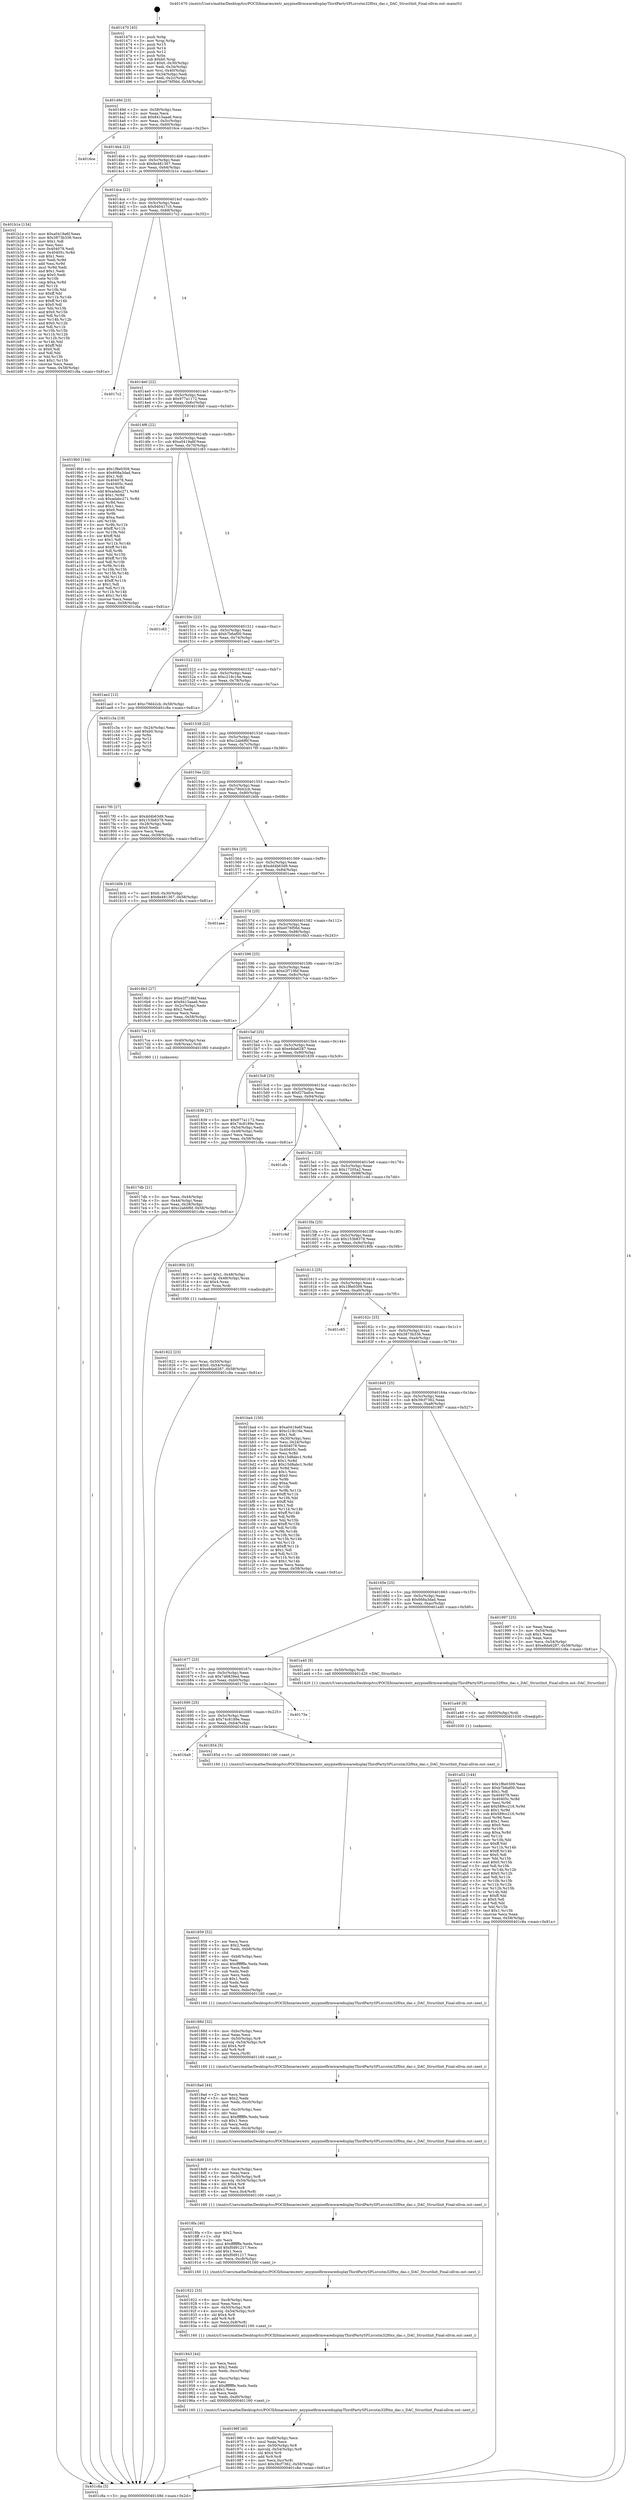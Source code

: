 digraph "0x401470" {
  label = "0x401470 (/mnt/c/Users/mathe/Desktop/tcc/POCII/binaries/extr_anypixelfirmwaredisplayThirdPartySPLsrcstm32f0xx_dac.c_DAC_StructInit_Final-ollvm.out::main(0))"
  labelloc = "t"
  node[shape=record]

  Entry [label="",width=0.3,height=0.3,shape=circle,fillcolor=black,style=filled]
  "0x40149d" [label="{
     0x40149d [23]\l
     | [instrs]\l
     &nbsp;&nbsp;0x40149d \<+3\>: mov -0x58(%rbp),%eax\l
     &nbsp;&nbsp;0x4014a0 \<+2\>: mov %eax,%ecx\l
     &nbsp;&nbsp;0x4014a2 \<+6\>: sub $0x8415aaa6,%ecx\l
     &nbsp;&nbsp;0x4014a8 \<+3\>: mov %eax,-0x5c(%rbp)\l
     &nbsp;&nbsp;0x4014ab \<+3\>: mov %ecx,-0x60(%rbp)\l
     &nbsp;&nbsp;0x4014ae \<+6\>: je 00000000004016ce \<main+0x25e\>\l
  }"]
  "0x4016ce" [label="{
     0x4016ce\l
  }", style=dashed]
  "0x4014b4" [label="{
     0x4014b4 [22]\l
     | [instrs]\l
     &nbsp;&nbsp;0x4014b4 \<+5\>: jmp 00000000004014b9 \<main+0x49\>\l
     &nbsp;&nbsp;0x4014b9 \<+3\>: mov -0x5c(%rbp),%eax\l
     &nbsp;&nbsp;0x4014bc \<+5\>: sub $0x8e481367,%eax\l
     &nbsp;&nbsp;0x4014c1 \<+3\>: mov %eax,-0x64(%rbp)\l
     &nbsp;&nbsp;0x4014c4 \<+6\>: je 0000000000401b1e \<main+0x6ae\>\l
  }"]
  Exit [label="",width=0.3,height=0.3,shape=circle,fillcolor=black,style=filled,peripheries=2]
  "0x401b1e" [label="{
     0x401b1e [134]\l
     | [instrs]\l
     &nbsp;&nbsp;0x401b1e \<+5\>: mov $0xa0419a6f,%eax\l
     &nbsp;&nbsp;0x401b23 \<+5\>: mov $0x3873b336,%ecx\l
     &nbsp;&nbsp;0x401b28 \<+2\>: mov $0x1,%dl\l
     &nbsp;&nbsp;0x401b2a \<+2\>: xor %esi,%esi\l
     &nbsp;&nbsp;0x401b2c \<+7\>: mov 0x404078,%edi\l
     &nbsp;&nbsp;0x401b33 \<+8\>: mov 0x40405c,%r8d\l
     &nbsp;&nbsp;0x401b3b \<+3\>: sub $0x1,%esi\l
     &nbsp;&nbsp;0x401b3e \<+3\>: mov %edi,%r9d\l
     &nbsp;&nbsp;0x401b41 \<+3\>: add %esi,%r9d\l
     &nbsp;&nbsp;0x401b44 \<+4\>: imul %r9d,%edi\l
     &nbsp;&nbsp;0x401b48 \<+3\>: and $0x1,%edi\l
     &nbsp;&nbsp;0x401b4b \<+3\>: cmp $0x0,%edi\l
     &nbsp;&nbsp;0x401b4e \<+4\>: sete %r10b\l
     &nbsp;&nbsp;0x401b52 \<+4\>: cmp $0xa,%r8d\l
     &nbsp;&nbsp;0x401b56 \<+4\>: setl %r11b\l
     &nbsp;&nbsp;0x401b5a \<+3\>: mov %r10b,%bl\l
     &nbsp;&nbsp;0x401b5d \<+3\>: xor $0xff,%bl\l
     &nbsp;&nbsp;0x401b60 \<+3\>: mov %r11b,%r14b\l
     &nbsp;&nbsp;0x401b63 \<+4\>: xor $0xff,%r14b\l
     &nbsp;&nbsp;0x401b67 \<+3\>: xor $0x0,%dl\l
     &nbsp;&nbsp;0x401b6a \<+3\>: mov %bl,%r15b\l
     &nbsp;&nbsp;0x401b6d \<+4\>: and $0x0,%r15b\l
     &nbsp;&nbsp;0x401b71 \<+3\>: and %dl,%r10b\l
     &nbsp;&nbsp;0x401b74 \<+3\>: mov %r14b,%r12b\l
     &nbsp;&nbsp;0x401b77 \<+4\>: and $0x0,%r12b\l
     &nbsp;&nbsp;0x401b7b \<+3\>: and %dl,%r11b\l
     &nbsp;&nbsp;0x401b7e \<+3\>: or %r10b,%r15b\l
     &nbsp;&nbsp;0x401b81 \<+3\>: or %r11b,%r12b\l
     &nbsp;&nbsp;0x401b84 \<+3\>: xor %r12b,%r15b\l
     &nbsp;&nbsp;0x401b87 \<+3\>: or %r14b,%bl\l
     &nbsp;&nbsp;0x401b8a \<+3\>: xor $0xff,%bl\l
     &nbsp;&nbsp;0x401b8d \<+3\>: or $0x0,%dl\l
     &nbsp;&nbsp;0x401b90 \<+2\>: and %dl,%bl\l
     &nbsp;&nbsp;0x401b92 \<+3\>: or %bl,%r15b\l
     &nbsp;&nbsp;0x401b95 \<+4\>: test $0x1,%r15b\l
     &nbsp;&nbsp;0x401b99 \<+3\>: cmovne %ecx,%eax\l
     &nbsp;&nbsp;0x401b9c \<+3\>: mov %eax,-0x58(%rbp)\l
     &nbsp;&nbsp;0x401b9f \<+5\>: jmp 0000000000401c8a \<main+0x81a\>\l
  }"]
  "0x4014ca" [label="{
     0x4014ca [22]\l
     | [instrs]\l
     &nbsp;&nbsp;0x4014ca \<+5\>: jmp 00000000004014cf \<main+0x5f\>\l
     &nbsp;&nbsp;0x4014cf \<+3\>: mov -0x5c(%rbp),%eax\l
     &nbsp;&nbsp;0x4014d2 \<+5\>: sub $0x940417c5,%eax\l
     &nbsp;&nbsp;0x4014d7 \<+3\>: mov %eax,-0x68(%rbp)\l
     &nbsp;&nbsp;0x4014da \<+6\>: je 00000000004017c2 \<main+0x352\>\l
  }"]
  "0x401a52" [label="{
     0x401a52 [144]\l
     | [instrs]\l
     &nbsp;&nbsp;0x401a52 \<+5\>: mov $0x1f8e0309,%eax\l
     &nbsp;&nbsp;0x401a57 \<+5\>: mov $0xb7b6af00,%ecx\l
     &nbsp;&nbsp;0x401a5c \<+2\>: mov $0x1,%dl\l
     &nbsp;&nbsp;0x401a5e \<+7\>: mov 0x404078,%esi\l
     &nbsp;&nbsp;0x401a65 \<+8\>: mov 0x40405c,%r8d\l
     &nbsp;&nbsp;0x401a6d \<+3\>: mov %esi,%r9d\l
     &nbsp;&nbsp;0x401a70 \<+7\>: add $0x589cc216,%r9d\l
     &nbsp;&nbsp;0x401a77 \<+4\>: sub $0x1,%r9d\l
     &nbsp;&nbsp;0x401a7b \<+7\>: sub $0x589cc216,%r9d\l
     &nbsp;&nbsp;0x401a82 \<+4\>: imul %r9d,%esi\l
     &nbsp;&nbsp;0x401a86 \<+3\>: and $0x1,%esi\l
     &nbsp;&nbsp;0x401a89 \<+3\>: cmp $0x0,%esi\l
     &nbsp;&nbsp;0x401a8c \<+4\>: sete %r10b\l
     &nbsp;&nbsp;0x401a90 \<+4\>: cmp $0xa,%r8d\l
     &nbsp;&nbsp;0x401a94 \<+4\>: setl %r11b\l
     &nbsp;&nbsp;0x401a98 \<+3\>: mov %r10b,%bl\l
     &nbsp;&nbsp;0x401a9b \<+3\>: xor $0xff,%bl\l
     &nbsp;&nbsp;0x401a9e \<+3\>: mov %r11b,%r14b\l
     &nbsp;&nbsp;0x401aa1 \<+4\>: xor $0xff,%r14b\l
     &nbsp;&nbsp;0x401aa5 \<+3\>: xor $0x0,%dl\l
     &nbsp;&nbsp;0x401aa8 \<+3\>: mov %bl,%r15b\l
     &nbsp;&nbsp;0x401aab \<+4\>: and $0x0,%r15b\l
     &nbsp;&nbsp;0x401aaf \<+3\>: and %dl,%r10b\l
     &nbsp;&nbsp;0x401ab2 \<+3\>: mov %r14b,%r12b\l
     &nbsp;&nbsp;0x401ab5 \<+4\>: and $0x0,%r12b\l
     &nbsp;&nbsp;0x401ab9 \<+3\>: and %dl,%r11b\l
     &nbsp;&nbsp;0x401abc \<+3\>: or %r10b,%r15b\l
     &nbsp;&nbsp;0x401abf \<+3\>: or %r11b,%r12b\l
     &nbsp;&nbsp;0x401ac2 \<+3\>: xor %r12b,%r15b\l
     &nbsp;&nbsp;0x401ac5 \<+3\>: or %r14b,%bl\l
     &nbsp;&nbsp;0x401ac8 \<+3\>: xor $0xff,%bl\l
     &nbsp;&nbsp;0x401acb \<+3\>: or $0x0,%dl\l
     &nbsp;&nbsp;0x401ace \<+2\>: and %dl,%bl\l
     &nbsp;&nbsp;0x401ad0 \<+3\>: or %bl,%r15b\l
     &nbsp;&nbsp;0x401ad3 \<+4\>: test $0x1,%r15b\l
     &nbsp;&nbsp;0x401ad7 \<+3\>: cmovne %ecx,%eax\l
     &nbsp;&nbsp;0x401ada \<+3\>: mov %eax,-0x58(%rbp)\l
     &nbsp;&nbsp;0x401add \<+5\>: jmp 0000000000401c8a \<main+0x81a\>\l
  }"]
  "0x4017c2" [label="{
     0x4017c2\l
  }", style=dashed]
  "0x4014e0" [label="{
     0x4014e0 [22]\l
     | [instrs]\l
     &nbsp;&nbsp;0x4014e0 \<+5\>: jmp 00000000004014e5 \<main+0x75\>\l
     &nbsp;&nbsp;0x4014e5 \<+3\>: mov -0x5c(%rbp),%eax\l
     &nbsp;&nbsp;0x4014e8 \<+5\>: sub $0x977a1172,%eax\l
     &nbsp;&nbsp;0x4014ed \<+3\>: mov %eax,-0x6c(%rbp)\l
     &nbsp;&nbsp;0x4014f0 \<+6\>: je 00000000004019b0 \<main+0x540\>\l
  }"]
  "0x401a49" [label="{
     0x401a49 [9]\l
     | [instrs]\l
     &nbsp;&nbsp;0x401a49 \<+4\>: mov -0x50(%rbp),%rdi\l
     &nbsp;&nbsp;0x401a4d \<+5\>: call 0000000000401030 \<free@plt\>\l
     | [calls]\l
     &nbsp;&nbsp;0x401030 \{1\} (unknown)\l
  }"]
  "0x4019b0" [label="{
     0x4019b0 [144]\l
     | [instrs]\l
     &nbsp;&nbsp;0x4019b0 \<+5\>: mov $0x1f8e0309,%eax\l
     &nbsp;&nbsp;0x4019b5 \<+5\>: mov $0x668a3dad,%ecx\l
     &nbsp;&nbsp;0x4019ba \<+2\>: mov $0x1,%dl\l
     &nbsp;&nbsp;0x4019bc \<+7\>: mov 0x404078,%esi\l
     &nbsp;&nbsp;0x4019c3 \<+7\>: mov 0x40405c,%edi\l
     &nbsp;&nbsp;0x4019ca \<+3\>: mov %esi,%r8d\l
     &nbsp;&nbsp;0x4019cd \<+7\>: add $0xadabc271,%r8d\l
     &nbsp;&nbsp;0x4019d4 \<+4\>: sub $0x1,%r8d\l
     &nbsp;&nbsp;0x4019d8 \<+7\>: sub $0xadabc271,%r8d\l
     &nbsp;&nbsp;0x4019df \<+4\>: imul %r8d,%esi\l
     &nbsp;&nbsp;0x4019e3 \<+3\>: and $0x1,%esi\l
     &nbsp;&nbsp;0x4019e6 \<+3\>: cmp $0x0,%esi\l
     &nbsp;&nbsp;0x4019e9 \<+4\>: sete %r9b\l
     &nbsp;&nbsp;0x4019ed \<+3\>: cmp $0xa,%edi\l
     &nbsp;&nbsp;0x4019f0 \<+4\>: setl %r10b\l
     &nbsp;&nbsp;0x4019f4 \<+3\>: mov %r9b,%r11b\l
     &nbsp;&nbsp;0x4019f7 \<+4\>: xor $0xff,%r11b\l
     &nbsp;&nbsp;0x4019fb \<+3\>: mov %r10b,%bl\l
     &nbsp;&nbsp;0x4019fe \<+3\>: xor $0xff,%bl\l
     &nbsp;&nbsp;0x401a01 \<+3\>: xor $0x1,%dl\l
     &nbsp;&nbsp;0x401a04 \<+3\>: mov %r11b,%r14b\l
     &nbsp;&nbsp;0x401a07 \<+4\>: and $0xff,%r14b\l
     &nbsp;&nbsp;0x401a0b \<+3\>: and %dl,%r9b\l
     &nbsp;&nbsp;0x401a0e \<+3\>: mov %bl,%r15b\l
     &nbsp;&nbsp;0x401a11 \<+4\>: and $0xff,%r15b\l
     &nbsp;&nbsp;0x401a15 \<+3\>: and %dl,%r10b\l
     &nbsp;&nbsp;0x401a18 \<+3\>: or %r9b,%r14b\l
     &nbsp;&nbsp;0x401a1b \<+3\>: or %r10b,%r15b\l
     &nbsp;&nbsp;0x401a1e \<+3\>: xor %r15b,%r14b\l
     &nbsp;&nbsp;0x401a21 \<+3\>: or %bl,%r11b\l
     &nbsp;&nbsp;0x401a24 \<+4\>: xor $0xff,%r11b\l
     &nbsp;&nbsp;0x401a28 \<+3\>: or $0x1,%dl\l
     &nbsp;&nbsp;0x401a2b \<+3\>: and %dl,%r11b\l
     &nbsp;&nbsp;0x401a2e \<+3\>: or %r11b,%r14b\l
     &nbsp;&nbsp;0x401a31 \<+4\>: test $0x1,%r14b\l
     &nbsp;&nbsp;0x401a35 \<+3\>: cmovne %ecx,%eax\l
     &nbsp;&nbsp;0x401a38 \<+3\>: mov %eax,-0x58(%rbp)\l
     &nbsp;&nbsp;0x401a3b \<+5\>: jmp 0000000000401c8a \<main+0x81a\>\l
  }"]
  "0x4014f6" [label="{
     0x4014f6 [22]\l
     | [instrs]\l
     &nbsp;&nbsp;0x4014f6 \<+5\>: jmp 00000000004014fb \<main+0x8b\>\l
     &nbsp;&nbsp;0x4014fb \<+3\>: mov -0x5c(%rbp),%eax\l
     &nbsp;&nbsp;0x4014fe \<+5\>: sub $0xa0419a6f,%eax\l
     &nbsp;&nbsp;0x401503 \<+3\>: mov %eax,-0x70(%rbp)\l
     &nbsp;&nbsp;0x401506 \<+6\>: je 0000000000401c83 \<main+0x813\>\l
  }"]
  "0x40196f" [label="{
     0x40196f [40]\l
     | [instrs]\l
     &nbsp;&nbsp;0x40196f \<+6\>: mov -0xd0(%rbp),%ecx\l
     &nbsp;&nbsp;0x401975 \<+3\>: imul %eax,%ecx\l
     &nbsp;&nbsp;0x401978 \<+4\>: mov -0x50(%rbp),%r8\l
     &nbsp;&nbsp;0x40197c \<+4\>: movslq -0x54(%rbp),%r9\l
     &nbsp;&nbsp;0x401980 \<+4\>: shl $0x4,%r9\l
     &nbsp;&nbsp;0x401984 \<+3\>: add %r9,%r8\l
     &nbsp;&nbsp;0x401987 \<+4\>: mov %ecx,0xc(%r8)\l
     &nbsp;&nbsp;0x40198b \<+7\>: movl $0x39cf7362,-0x58(%rbp)\l
     &nbsp;&nbsp;0x401992 \<+5\>: jmp 0000000000401c8a \<main+0x81a\>\l
  }"]
  "0x401c83" [label="{
     0x401c83\l
  }", style=dashed]
  "0x40150c" [label="{
     0x40150c [22]\l
     | [instrs]\l
     &nbsp;&nbsp;0x40150c \<+5\>: jmp 0000000000401511 \<main+0xa1\>\l
     &nbsp;&nbsp;0x401511 \<+3\>: mov -0x5c(%rbp),%eax\l
     &nbsp;&nbsp;0x401514 \<+5\>: sub $0xb7b6af00,%eax\l
     &nbsp;&nbsp;0x401519 \<+3\>: mov %eax,-0x74(%rbp)\l
     &nbsp;&nbsp;0x40151c \<+6\>: je 0000000000401ae2 \<main+0x672\>\l
  }"]
  "0x401943" [label="{
     0x401943 [44]\l
     | [instrs]\l
     &nbsp;&nbsp;0x401943 \<+2\>: xor %ecx,%ecx\l
     &nbsp;&nbsp;0x401945 \<+5\>: mov $0x2,%edx\l
     &nbsp;&nbsp;0x40194a \<+6\>: mov %edx,-0xcc(%rbp)\l
     &nbsp;&nbsp;0x401950 \<+1\>: cltd\l
     &nbsp;&nbsp;0x401951 \<+6\>: mov -0xcc(%rbp),%esi\l
     &nbsp;&nbsp;0x401957 \<+2\>: idiv %esi\l
     &nbsp;&nbsp;0x401959 \<+6\>: imul $0xfffffffe,%edx,%edx\l
     &nbsp;&nbsp;0x40195f \<+3\>: sub $0x1,%ecx\l
     &nbsp;&nbsp;0x401962 \<+2\>: sub %ecx,%edx\l
     &nbsp;&nbsp;0x401964 \<+6\>: mov %edx,-0xd0(%rbp)\l
     &nbsp;&nbsp;0x40196a \<+5\>: call 0000000000401160 \<next_i\>\l
     | [calls]\l
     &nbsp;&nbsp;0x401160 \{1\} (/mnt/c/Users/mathe/Desktop/tcc/POCII/binaries/extr_anypixelfirmwaredisplayThirdPartySPLsrcstm32f0xx_dac.c_DAC_StructInit_Final-ollvm.out::next_i)\l
  }"]
  "0x401ae2" [label="{
     0x401ae2 [12]\l
     | [instrs]\l
     &nbsp;&nbsp;0x401ae2 \<+7\>: movl $0xc79d42cb,-0x58(%rbp)\l
     &nbsp;&nbsp;0x401ae9 \<+5\>: jmp 0000000000401c8a \<main+0x81a\>\l
  }"]
  "0x401522" [label="{
     0x401522 [22]\l
     | [instrs]\l
     &nbsp;&nbsp;0x401522 \<+5\>: jmp 0000000000401527 \<main+0xb7\>\l
     &nbsp;&nbsp;0x401527 \<+3\>: mov -0x5c(%rbp),%eax\l
     &nbsp;&nbsp;0x40152a \<+5\>: sub $0xc218c16e,%eax\l
     &nbsp;&nbsp;0x40152f \<+3\>: mov %eax,-0x78(%rbp)\l
     &nbsp;&nbsp;0x401532 \<+6\>: je 0000000000401c3a \<main+0x7ca\>\l
  }"]
  "0x401922" [label="{
     0x401922 [33]\l
     | [instrs]\l
     &nbsp;&nbsp;0x401922 \<+6\>: mov -0xc8(%rbp),%ecx\l
     &nbsp;&nbsp;0x401928 \<+3\>: imul %eax,%ecx\l
     &nbsp;&nbsp;0x40192b \<+4\>: mov -0x50(%rbp),%r8\l
     &nbsp;&nbsp;0x40192f \<+4\>: movslq -0x54(%rbp),%r9\l
     &nbsp;&nbsp;0x401933 \<+4\>: shl $0x4,%r9\l
     &nbsp;&nbsp;0x401937 \<+3\>: add %r9,%r8\l
     &nbsp;&nbsp;0x40193a \<+4\>: mov %ecx,0x8(%r8)\l
     &nbsp;&nbsp;0x40193e \<+5\>: call 0000000000401160 \<next_i\>\l
     | [calls]\l
     &nbsp;&nbsp;0x401160 \{1\} (/mnt/c/Users/mathe/Desktop/tcc/POCII/binaries/extr_anypixelfirmwaredisplayThirdPartySPLsrcstm32f0xx_dac.c_DAC_StructInit_Final-ollvm.out::next_i)\l
  }"]
  "0x401c3a" [label="{
     0x401c3a [19]\l
     | [instrs]\l
     &nbsp;&nbsp;0x401c3a \<+3\>: mov -0x24(%rbp),%eax\l
     &nbsp;&nbsp;0x401c3d \<+7\>: add $0xb0,%rsp\l
     &nbsp;&nbsp;0x401c44 \<+1\>: pop %rbx\l
     &nbsp;&nbsp;0x401c45 \<+2\>: pop %r12\l
     &nbsp;&nbsp;0x401c47 \<+2\>: pop %r14\l
     &nbsp;&nbsp;0x401c49 \<+2\>: pop %r15\l
     &nbsp;&nbsp;0x401c4b \<+1\>: pop %rbp\l
     &nbsp;&nbsp;0x401c4c \<+1\>: ret\l
  }"]
  "0x401538" [label="{
     0x401538 [22]\l
     | [instrs]\l
     &nbsp;&nbsp;0x401538 \<+5\>: jmp 000000000040153d \<main+0xcd\>\l
     &nbsp;&nbsp;0x40153d \<+3\>: mov -0x5c(%rbp),%eax\l
     &nbsp;&nbsp;0x401540 \<+5\>: sub $0xc2ab6f6f,%eax\l
     &nbsp;&nbsp;0x401545 \<+3\>: mov %eax,-0x7c(%rbp)\l
     &nbsp;&nbsp;0x401548 \<+6\>: je 00000000004017f0 \<main+0x380\>\l
  }"]
  "0x4018fa" [label="{
     0x4018fa [40]\l
     | [instrs]\l
     &nbsp;&nbsp;0x4018fa \<+5\>: mov $0x2,%ecx\l
     &nbsp;&nbsp;0x4018ff \<+1\>: cltd\l
     &nbsp;&nbsp;0x401900 \<+2\>: idiv %ecx\l
     &nbsp;&nbsp;0x401902 \<+6\>: imul $0xfffffffe,%edx,%ecx\l
     &nbsp;&nbsp;0x401908 \<+6\>: add $0xf0d91217,%ecx\l
     &nbsp;&nbsp;0x40190e \<+3\>: add $0x1,%ecx\l
     &nbsp;&nbsp;0x401911 \<+6\>: sub $0xf0d91217,%ecx\l
     &nbsp;&nbsp;0x401917 \<+6\>: mov %ecx,-0xc8(%rbp)\l
     &nbsp;&nbsp;0x40191d \<+5\>: call 0000000000401160 \<next_i\>\l
     | [calls]\l
     &nbsp;&nbsp;0x401160 \{1\} (/mnt/c/Users/mathe/Desktop/tcc/POCII/binaries/extr_anypixelfirmwaredisplayThirdPartySPLsrcstm32f0xx_dac.c_DAC_StructInit_Final-ollvm.out::next_i)\l
  }"]
  "0x4017f0" [label="{
     0x4017f0 [27]\l
     | [instrs]\l
     &nbsp;&nbsp;0x4017f0 \<+5\>: mov $0xdd4b63d9,%eax\l
     &nbsp;&nbsp;0x4017f5 \<+5\>: mov $0x153b8378,%ecx\l
     &nbsp;&nbsp;0x4017fa \<+3\>: mov -0x28(%rbp),%edx\l
     &nbsp;&nbsp;0x4017fd \<+3\>: cmp $0x0,%edx\l
     &nbsp;&nbsp;0x401800 \<+3\>: cmove %ecx,%eax\l
     &nbsp;&nbsp;0x401803 \<+3\>: mov %eax,-0x58(%rbp)\l
     &nbsp;&nbsp;0x401806 \<+5\>: jmp 0000000000401c8a \<main+0x81a\>\l
  }"]
  "0x40154e" [label="{
     0x40154e [22]\l
     | [instrs]\l
     &nbsp;&nbsp;0x40154e \<+5\>: jmp 0000000000401553 \<main+0xe3\>\l
     &nbsp;&nbsp;0x401553 \<+3\>: mov -0x5c(%rbp),%eax\l
     &nbsp;&nbsp;0x401556 \<+5\>: sub $0xc79d42cb,%eax\l
     &nbsp;&nbsp;0x40155b \<+3\>: mov %eax,-0x80(%rbp)\l
     &nbsp;&nbsp;0x40155e \<+6\>: je 0000000000401b0b \<main+0x69b\>\l
  }"]
  "0x4018d9" [label="{
     0x4018d9 [33]\l
     | [instrs]\l
     &nbsp;&nbsp;0x4018d9 \<+6\>: mov -0xc4(%rbp),%ecx\l
     &nbsp;&nbsp;0x4018df \<+3\>: imul %eax,%ecx\l
     &nbsp;&nbsp;0x4018e2 \<+4\>: mov -0x50(%rbp),%r8\l
     &nbsp;&nbsp;0x4018e6 \<+4\>: movslq -0x54(%rbp),%r9\l
     &nbsp;&nbsp;0x4018ea \<+4\>: shl $0x4,%r9\l
     &nbsp;&nbsp;0x4018ee \<+3\>: add %r9,%r8\l
     &nbsp;&nbsp;0x4018f1 \<+4\>: mov %ecx,0x4(%r8)\l
     &nbsp;&nbsp;0x4018f5 \<+5\>: call 0000000000401160 \<next_i\>\l
     | [calls]\l
     &nbsp;&nbsp;0x401160 \{1\} (/mnt/c/Users/mathe/Desktop/tcc/POCII/binaries/extr_anypixelfirmwaredisplayThirdPartySPLsrcstm32f0xx_dac.c_DAC_StructInit_Final-ollvm.out::next_i)\l
  }"]
  "0x401b0b" [label="{
     0x401b0b [19]\l
     | [instrs]\l
     &nbsp;&nbsp;0x401b0b \<+7\>: movl $0x0,-0x30(%rbp)\l
     &nbsp;&nbsp;0x401b12 \<+7\>: movl $0x8e481367,-0x58(%rbp)\l
     &nbsp;&nbsp;0x401b19 \<+5\>: jmp 0000000000401c8a \<main+0x81a\>\l
  }"]
  "0x401564" [label="{
     0x401564 [25]\l
     | [instrs]\l
     &nbsp;&nbsp;0x401564 \<+5\>: jmp 0000000000401569 \<main+0xf9\>\l
     &nbsp;&nbsp;0x401569 \<+3\>: mov -0x5c(%rbp),%eax\l
     &nbsp;&nbsp;0x40156c \<+5\>: sub $0xdd4b63d9,%eax\l
     &nbsp;&nbsp;0x401571 \<+6\>: mov %eax,-0x84(%rbp)\l
     &nbsp;&nbsp;0x401577 \<+6\>: je 0000000000401aee \<main+0x67e\>\l
  }"]
  "0x4018ad" [label="{
     0x4018ad [44]\l
     | [instrs]\l
     &nbsp;&nbsp;0x4018ad \<+2\>: xor %ecx,%ecx\l
     &nbsp;&nbsp;0x4018af \<+5\>: mov $0x2,%edx\l
     &nbsp;&nbsp;0x4018b4 \<+6\>: mov %edx,-0xc0(%rbp)\l
     &nbsp;&nbsp;0x4018ba \<+1\>: cltd\l
     &nbsp;&nbsp;0x4018bb \<+6\>: mov -0xc0(%rbp),%esi\l
     &nbsp;&nbsp;0x4018c1 \<+2\>: idiv %esi\l
     &nbsp;&nbsp;0x4018c3 \<+6\>: imul $0xfffffffe,%edx,%edx\l
     &nbsp;&nbsp;0x4018c9 \<+3\>: sub $0x1,%ecx\l
     &nbsp;&nbsp;0x4018cc \<+2\>: sub %ecx,%edx\l
     &nbsp;&nbsp;0x4018ce \<+6\>: mov %edx,-0xc4(%rbp)\l
     &nbsp;&nbsp;0x4018d4 \<+5\>: call 0000000000401160 \<next_i\>\l
     | [calls]\l
     &nbsp;&nbsp;0x401160 \{1\} (/mnt/c/Users/mathe/Desktop/tcc/POCII/binaries/extr_anypixelfirmwaredisplayThirdPartySPLsrcstm32f0xx_dac.c_DAC_StructInit_Final-ollvm.out::next_i)\l
  }"]
  "0x401aee" [label="{
     0x401aee\l
  }", style=dashed]
  "0x40157d" [label="{
     0x40157d [25]\l
     | [instrs]\l
     &nbsp;&nbsp;0x40157d \<+5\>: jmp 0000000000401582 \<main+0x112\>\l
     &nbsp;&nbsp;0x401582 \<+3\>: mov -0x5c(%rbp),%eax\l
     &nbsp;&nbsp;0x401585 \<+5\>: sub $0xe076f56d,%eax\l
     &nbsp;&nbsp;0x40158a \<+6\>: mov %eax,-0x88(%rbp)\l
     &nbsp;&nbsp;0x401590 \<+6\>: je 00000000004016b3 \<main+0x243\>\l
  }"]
  "0x40188d" [label="{
     0x40188d [32]\l
     | [instrs]\l
     &nbsp;&nbsp;0x40188d \<+6\>: mov -0xbc(%rbp),%ecx\l
     &nbsp;&nbsp;0x401893 \<+3\>: imul %eax,%ecx\l
     &nbsp;&nbsp;0x401896 \<+4\>: mov -0x50(%rbp),%r8\l
     &nbsp;&nbsp;0x40189a \<+4\>: movslq -0x54(%rbp),%r9\l
     &nbsp;&nbsp;0x40189e \<+4\>: shl $0x4,%r9\l
     &nbsp;&nbsp;0x4018a2 \<+3\>: add %r9,%r8\l
     &nbsp;&nbsp;0x4018a5 \<+3\>: mov %ecx,(%r8)\l
     &nbsp;&nbsp;0x4018a8 \<+5\>: call 0000000000401160 \<next_i\>\l
     | [calls]\l
     &nbsp;&nbsp;0x401160 \{1\} (/mnt/c/Users/mathe/Desktop/tcc/POCII/binaries/extr_anypixelfirmwaredisplayThirdPartySPLsrcstm32f0xx_dac.c_DAC_StructInit_Final-ollvm.out::next_i)\l
  }"]
  "0x4016b3" [label="{
     0x4016b3 [27]\l
     | [instrs]\l
     &nbsp;&nbsp;0x4016b3 \<+5\>: mov $0xe2f719bf,%eax\l
     &nbsp;&nbsp;0x4016b8 \<+5\>: mov $0x8415aaa6,%ecx\l
     &nbsp;&nbsp;0x4016bd \<+3\>: mov -0x2c(%rbp),%edx\l
     &nbsp;&nbsp;0x4016c0 \<+3\>: cmp $0x2,%edx\l
     &nbsp;&nbsp;0x4016c3 \<+3\>: cmovne %ecx,%eax\l
     &nbsp;&nbsp;0x4016c6 \<+3\>: mov %eax,-0x58(%rbp)\l
     &nbsp;&nbsp;0x4016c9 \<+5\>: jmp 0000000000401c8a \<main+0x81a\>\l
  }"]
  "0x401596" [label="{
     0x401596 [25]\l
     | [instrs]\l
     &nbsp;&nbsp;0x401596 \<+5\>: jmp 000000000040159b \<main+0x12b\>\l
     &nbsp;&nbsp;0x40159b \<+3\>: mov -0x5c(%rbp),%eax\l
     &nbsp;&nbsp;0x40159e \<+5\>: sub $0xe2f719bf,%eax\l
     &nbsp;&nbsp;0x4015a3 \<+6\>: mov %eax,-0x8c(%rbp)\l
     &nbsp;&nbsp;0x4015a9 \<+6\>: je 00000000004017ce \<main+0x35e\>\l
  }"]
  "0x401c8a" [label="{
     0x401c8a [5]\l
     | [instrs]\l
     &nbsp;&nbsp;0x401c8a \<+5\>: jmp 000000000040149d \<main+0x2d\>\l
  }"]
  "0x401470" [label="{
     0x401470 [45]\l
     | [instrs]\l
     &nbsp;&nbsp;0x401470 \<+1\>: push %rbp\l
     &nbsp;&nbsp;0x401471 \<+3\>: mov %rsp,%rbp\l
     &nbsp;&nbsp;0x401474 \<+2\>: push %r15\l
     &nbsp;&nbsp;0x401476 \<+2\>: push %r14\l
     &nbsp;&nbsp;0x401478 \<+2\>: push %r12\l
     &nbsp;&nbsp;0x40147a \<+1\>: push %rbx\l
     &nbsp;&nbsp;0x40147b \<+7\>: sub $0xb0,%rsp\l
     &nbsp;&nbsp;0x401482 \<+7\>: movl $0x0,-0x30(%rbp)\l
     &nbsp;&nbsp;0x401489 \<+3\>: mov %edi,-0x34(%rbp)\l
     &nbsp;&nbsp;0x40148c \<+4\>: mov %rsi,-0x40(%rbp)\l
     &nbsp;&nbsp;0x401490 \<+3\>: mov -0x34(%rbp),%edi\l
     &nbsp;&nbsp;0x401493 \<+3\>: mov %edi,-0x2c(%rbp)\l
     &nbsp;&nbsp;0x401496 \<+7\>: movl $0xe076f56d,-0x58(%rbp)\l
  }"]
  "0x401859" [label="{
     0x401859 [52]\l
     | [instrs]\l
     &nbsp;&nbsp;0x401859 \<+2\>: xor %ecx,%ecx\l
     &nbsp;&nbsp;0x40185b \<+5\>: mov $0x2,%edx\l
     &nbsp;&nbsp;0x401860 \<+6\>: mov %edx,-0xb8(%rbp)\l
     &nbsp;&nbsp;0x401866 \<+1\>: cltd\l
     &nbsp;&nbsp;0x401867 \<+6\>: mov -0xb8(%rbp),%esi\l
     &nbsp;&nbsp;0x40186d \<+2\>: idiv %esi\l
     &nbsp;&nbsp;0x40186f \<+6\>: imul $0xfffffffe,%edx,%edx\l
     &nbsp;&nbsp;0x401875 \<+2\>: mov %ecx,%edi\l
     &nbsp;&nbsp;0x401877 \<+2\>: sub %edx,%edi\l
     &nbsp;&nbsp;0x401879 \<+2\>: mov %ecx,%edx\l
     &nbsp;&nbsp;0x40187b \<+3\>: sub $0x1,%edx\l
     &nbsp;&nbsp;0x40187e \<+2\>: add %edx,%edi\l
     &nbsp;&nbsp;0x401880 \<+2\>: sub %edi,%ecx\l
     &nbsp;&nbsp;0x401882 \<+6\>: mov %ecx,-0xbc(%rbp)\l
     &nbsp;&nbsp;0x401888 \<+5\>: call 0000000000401160 \<next_i\>\l
     | [calls]\l
     &nbsp;&nbsp;0x401160 \{1\} (/mnt/c/Users/mathe/Desktop/tcc/POCII/binaries/extr_anypixelfirmwaredisplayThirdPartySPLsrcstm32f0xx_dac.c_DAC_StructInit_Final-ollvm.out::next_i)\l
  }"]
  "0x4017ce" [label="{
     0x4017ce [13]\l
     | [instrs]\l
     &nbsp;&nbsp;0x4017ce \<+4\>: mov -0x40(%rbp),%rax\l
     &nbsp;&nbsp;0x4017d2 \<+4\>: mov 0x8(%rax),%rdi\l
     &nbsp;&nbsp;0x4017d6 \<+5\>: call 0000000000401060 \<atoi@plt\>\l
     | [calls]\l
     &nbsp;&nbsp;0x401060 \{1\} (unknown)\l
  }"]
  "0x4015af" [label="{
     0x4015af [25]\l
     | [instrs]\l
     &nbsp;&nbsp;0x4015af \<+5\>: jmp 00000000004015b4 \<main+0x144\>\l
     &nbsp;&nbsp;0x4015b4 \<+3\>: mov -0x5c(%rbp),%eax\l
     &nbsp;&nbsp;0x4015b7 \<+5\>: sub $0xe8da6287,%eax\l
     &nbsp;&nbsp;0x4015bc \<+6\>: mov %eax,-0x90(%rbp)\l
     &nbsp;&nbsp;0x4015c2 \<+6\>: je 0000000000401839 \<main+0x3c9\>\l
  }"]
  "0x4017db" [label="{
     0x4017db [21]\l
     | [instrs]\l
     &nbsp;&nbsp;0x4017db \<+3\>: mov %eax,-0x44(%rbp)\l
     &nbsp;&nbsp;0x4017de \<+3\>: mov -0x44(%rbp),%eax\l
     &nbsp;&nbsp;0x4017e1 \<+3\>: mov %eax,-0x28(%rbp)\l
     &nbsp;&nbsp;0x4017e4 \<+7\>: movl $0xc2ab6f6f,-0x58(%rbp)\l
     &nbsp;&nbsp;0x4017eb \<+5\>: jmp 0000000000401c8a \<main+0x81a\>\l
  }"]
  "0x4016a9" [label="{
     0x4016a9\l
  }", style=dashed]
  "0x401839" [label="{
     0x401839 [27]\l
     | [instrs]\l
     &nbsp;&nbsp;0x401839 \<+5\>: mov $0x977a1172,%eax\l
     &nbsp;&nbsp;0x40183e \<+5\>: mov $0x74c8189e,%ecx\l
     &nbsp;&nbsp;0x401843 \<+3\>: mov -0x54(%rbp),%edx\l
     &nbsp;&nbsp;0x401846 \<+3\>: cmp -0x48(%rbp),%edx\l
     &nbsp;&nbsp;0x401849 \<+3\>: cmovl %ecx,%eax\l
     &nbsp;&nbsp;0x40184c \<+3\>: mov %eax,-0x58(%rbp)\l
     &nbsp;&nbsp;0x40184f \<+5\>: jmp 0000000000401c8a \<main+0x81a\>\l
  }"]
  "0x4015c8" [label="{
     0x4015c8 [25]\l
     | [instrs]\l
     &nbsp;&nbsp;0x4015c8 \<+5\>: jmp 00000000004015cd \<main+0x15d\>\l
     &nbsp;&nbsp;0x4015cd \<+3\>: mov -0x5c(%rbp),%eax\l
     &nbsp;&nbsp;0x4015d0 \<+5\>: sub $0xf27bafce,%eax\l
     &nbsp;&nbsp;0x4015d5 \<+6\>: mov %eax,-0x94(%rbp)\l
     &nbsp;&nbsp;0x4015db \<+6\>: je 0000000000401afa \<main+0x68a\>\l
  }"]
  "0x401854" [label="{
     0x401854 [5]\l
     | [instrs]\l
     &nbsp;&nbsp;0x401854 \<+5\>: call 0000000000401160 \<next_i\>\l
     | [calls]\l
     &nbsp;&nbsp;0x401160 \{1\} (/mnt/c/Users/mathe/Desktop/tcc/POCII/binaries/extr_anypixelfirmwaredisplayThirdPartySPLsrcstm32f0xx_dac.c_DAC_StructInit_Final-ollvm.out::next_i)\l
  }"]
  "0x401afa" [label="{
     0x401afa\l
  }", style=dashed]
  "0x4015e1" [label="{
     0x4015e1 [25]\l
     | [instrs]\l
     &nbsp;&nbsp;0x4015e1 \<+5\>: jmp 00000000004015e6 \<main+0x176\>\l
     &nbsp;&nbsp;0x4015e6 \<+3\>: mov -0x5c(%rbp),%eax\l
     &nbsp;&nbsp;0x4015e9 \<+5\>: sub $0x17205a2,%eax\l
     &nbsp;&nbsp;0x4015ee \<+6\>: mov %eax,-0x98(%rbp)\l
     &nbsp;&nbsp;0x4015f4 \<+6\>: je 0000000000401c4d \<main+0x7dd\>\l
  }"]
  "0x401690" [label="{
     0x401690 [25]\l
     | [instrs]\l
     &nbsp;&nbsp;0x401690 \<+5\>: jmp 0000000000401695 \<main+0x225\>\l
     &nbsp;&nbsp;0x401695 \<+3\>: mov -0x5c(%rbp),%eax\l
     &nbsp;&nbsp;0x401698 \<+5\>: sub $0x74c8189e,%eax\l
     &nbsp;&nbsp;0x40169d \<+6\>: mov %eax,-0xb4(%rbp)\l
     &nbsp;&nbsp;0x4016a3 \<+6\>: je 0000000000401854 \<main+0x3e4\>\l
  }"]
  "0x401c4d" [label="{
     0x401c4d\l
  }", style=dashed]
  "0x4015fa" [label="{
     0x4015fa [25]\l
     | [instrs]\l
     &nbsp;&nbsp;0x4015fa \<+5\>: jmp 00000000004015ff \<main+0x18f\>\l
     &nbsp;&nbsp;0x4015ff \<+3\>: mov -0x5c(%rbp),%eax\l
     &nbsp;&nbsp;0x401602 \<+5\>: sub $0x153b8378,%eax\l
     &nbsp;&nbsp;0x401607 \<+6\>: mov %eax,-0x9c(%rbp)\l
     &nbsp;&nbsp;0x40160d \<+6\>: je 000000000040180b \<main+0x39b\>\l
  }"]
  "0x40175e" [label="{
     0x40175e\l
  }", style=dashed]
  "0x40180b" [label="{
     0x40180b [23]\l
     | [instrs]\l
     &nbsp;&nbsp;0x40180b \<+7\>: movl $0x1,-0x48(%rbp)\l
     &nbsp;&nbsp;0x401812 \<+4\>: movslq -0x48(%rbp),%rax\l
     &nbsp;&nbsp;0x401816 \<+4\>: shl $0x4,%rax\l
     &nbsp;&nbsp;0x40181a \<+3\>: mov %rax,%rdi\l
     &nbsp;&nbsp;0x40181d \<+5\>: call 0000000000401050 \<malloc@plt\>\l
     | [calls]\l
     &nbsp;&nbsp;0x401050 \{1\} (unknown)\l
  }"]
  "0x401613" [label="{
     0x401613 [25]\l
     | [instrs]\l
     &nbsp;&nbsp;0x401613 \<+5\>: jmp 0000000000401618 \<main+0x1a8\>\l
     &nbsp;&nbsp;0x401618 \<+3\>: mov -0x5c(%rbp),%eax\l
     &nbsp;&nbsp;0x40161b \<+5\>: sub $0x1f8e0309,%eax\l
     &nbsp;&nbsp;0x401620 \<+6\>: mov %eax,-0xa0(%rbp)\l
     &nbsp;&nbsp;0x401626 \<+6\>: je 0000000000401c65 \<main+0x7f5\>\l
  }"]
  "0x401822" [label="{
     0x401822 [23]\l
     | [instrs]\l
     &nbsp;&nbsp;0x401822 \<+4\>: mov %rax,-0x50(%rbp)\l
     &nbsp;&nbsp;0x401826 \<+7\>: movl $0x0,-0x54(%rbp)\l
     &nbsp;&nbsp;0x40182d \<+7\>: movl $0xe8da6287,-0x58(%rbp)\l
     &nbsp;&nbsp;0x401834 \<+5\>: jmp 0000000000401c8a \<main+0x81a\>\l
  }"]
  "0x401677" [label="{
     0x401677 [25]\l
     | [instrs]\l
     &nbsp;&nbsp;0x401677 \<+5\>: jmp 000000000040167c \<main+0x20c\>\l
     &nbsp;&nbsp;0x40167c \<+3\>: mov -0x5c(%rbp),%eax\l
     &nbsp;&nbsp;0x40167f \<+5\>: sub $0x746839ed,%eax\l
     &nbsp;&nbsp;0x401684 \<+6\>: mov %eax,-0xb0(%rbp)\l
     &nbsp;&nbsp;0x40168a \<+6\>: je 000000000040175e \<main+0x2ee\>\l
  }"]
  "0x401c65" [label="{
     0x401c65\l
  }", style=dashed]
  "0x40162c" [label="{
     0x40162c [25]\l
     | [instrs]\l
     &nbsp;&nbsp;0x40162c \<+5\>: jmp 0000000000401631 \<main+0x1c1\>\l
     &nbsp;&nbsp;0x401631 \<+3\>: mov -0x5c(%rbp),%eax\l
     &nbsp;&nbsp;0x401634 \<+5\>: sub $0x3873b336,%eax\l
     &nbsp;&nbsp;0x401639 \<+6\>: mov %eax,-0xa4(%rbp)\l
     &nbsp;&nbsp;0x40163f \<+6\>: je 0000000000401ba4 \<main+0x734\>\l
  }"]
  "0x401a40" [label="{
     0x401a40 [9]\l
     | [instrs]\l
     &nbsp;&nbsp;0x401a40 \<+4\>: mov -0x50(%rbp),%rdi\l
     &nbsp;&nbsp;0x401a44 \<+5\>: call 0000000000401420 \<DAC_StructInit\>\l
     | [calls]\l
     &nbsp;&nbsp;0x401420 \{1\} (/mnt/c/Users/mathe/Desktop/tcc/POCII/binaries/extr_anypixelfirmwaredisplayThirdPartySPLsrcstm32f0xx_dac.c_DAC_StructInit_Final-ollvm.out::DAC_StructInit)\l
  }"]
  "0x401ba4" [label="{
     0x401ba4 [150]\l
     | [instrs]\l
     &nbsp;&nbsp;0x401ba4 \<+5\>: mov $0xa0419a6f,%eax\l
     &nbsp;&nbsp;0x401ba9 \<+5\>: mov $0xc218c16e,%ecx\l
     &nbsp;&nbsp;0x401bae \<+2\>: mov $0x1,%dl\l
     &nbsp;&nbsp;0x401bb0 \<+3\>: mov -0x30(%rbp),%esi\l
     &nbsp;&nbsp;0x401bb3 \<+3\>: mov %esi,-0x24(%rbp)\l
     &nbsp;&nbsp;0x401bb6 \<+7\>: mov 0x404078,%esi\l
     &nbsp;&nbsp;0x401bbd \<+7\>: mov 0x40405c,%edi\l
     &nbsp;&nbsp;0x401bc4 \<+3\>: mov %esi,%r8d\l
     &nbsp;&nbsp;0x401bc7 \<+7\>: sub $0x15d8abc1,%r8d\l
     &nbsp;&nbsp;0x401bce \<+4\>: sub $0x1,%r8d\l
     &nbsp;&nbsp;0x401bd2 \<+7\>: add $0x15d8abc1,%r8d\l
     &nbsp;&nbsp;0x401bd9 \<+4\>: imul %r8d,%esi\l
     &nbsp;&nbsp;0x401bdd \<+3\>: and $0x1,%esi\l
     &nbsp;&nbsp;0x401be0 \<+3\>: cmp $0x0,%esi\l
     &nbsp;&nbsp;0x401be3 \<+4\>: sete %r9b\l
     &nbsp;&nbsp;0x401be7 \<+3\>: cmp $0xa,%edi\l
     &nbsp;&nbsp;0x401bea \<+4\>: setl %r10b\l
     &nbsp;&nbsp;0x401bee \<+3\>: mov %r9b,%r11b\l
     &nbsp;&nbsp;0x401bf1 \<+4\>: xor $0xff,%r11b\l
     &nbsp;&nbsp;0x401bf5 \<+3\>: mov %r10b,%bl\l
     &nbsp;&nbsp;0x401bf8 \<+3\>: xor $0xff,%bl\l
     &nbsp;&nbsp;0x401bfb \<+3\>: xor $0x1,%dl\l
     &nbsp;&nbsp;0x401bfe \<+3\>: mov %r11b,%r14b\l
     &nbsp;&nbsp;0x401c01 \<+4\>: and $0xff,%r14b\l
     &nbsp;&nbsp;0x401c05 \<+3\>: and %dl,%r9b\l
     &nbsp;&nbsp;0x401c08 \<+3\>: mov %bl,%r15b\l
     &nbsp;&nbsp;0x401c0b \<+4\>: and $0xff,%r15b\l
     &nbsp;&nbsp;0x401c0f \<+3\>: and %dl,%r10b\l
     &nbsp;&nbsp;0x401c12 \<+3\>: or %r9b,%r14b\l
     &nbsp;&nbsp;0x401c15 \<+3\>: or %r10b,%r15b\l
     &nbsp;&nbsp;0x401c18 \<+3\>: xor %r15b,%r14b\l
     &nbsp;&nbsp;0x401c1b \<+3\>: or %bl,%r11b\l
     &nbsp;&nbsp;0x401c1e \<+4\>: xor $0xff,%r11b\l
     &nbsp;&nbsp;0x401c22 \<+3\>: or $0x1,%dl\l
     &nbsp;&nbsp;0x401c25 \<+3\>: and %dl,%r11b\l
     &nbsp;&nbsp;0x401c28 \<+3\>: or %r11b,%r14b\l
     &nbsp;&nbsp;0x401c2b \<+4\>: test $0x1,%r14b\l
     &nbsp;&nbsp;0x401c2f \<+3\>: cmovne %ecx,%eax\l
     &nbsp;&nbsp;0x401c32 \<+3\>: mov %eax,-0x58(%rbp)\l
     &nbsp;&nbsp;0x401c35 \<+5\>: jmp 0000000000401c8a \<main+0x81a\>\l
  }"]
  "0x401645" [label="{
     0x401645 [25]\l
     | [instrs]\l
     &nbsp;&nbsp;0x401645 \<+5\>: jmp 000000000040164a \<main+0x1da\>\l
     &nbsp;&nbsp;0x40164a \<+3\>: mov -0x5c(%rbp),%eax\l
     &nbsp;&nbsp;0x40164d \<+5\>: sub $0x39cf7362,%eax\l
     &nbsp;&nbsp;0x401652 \<+6\>: mov %eax,-0xa8(%rbp)\l
     &nbsp;&nbsp;0x401658 \<+6\>: je 0000000000401997 \<main+0x527\>\l
  }"]
  "0x40165e" [label="{
     0x40165e [25]\l
     | [instrs]\l
     &nbsp;&nbsp;0x40165e \<+5\>: jmp 0000000000401663 \<main+0x1f3\>\l
     &nbsp;&nbsp;0x401663 \<+3\>: mov -0x5c(%rbp),%eax\l
     &nbsp;&nbsp;0x401666 \<+5\>: sub $0x668a3dad,%eax\l
     &nbsp;&nbsp;0x40166b \<+6\>: mov %eax,-0xac(%rbp)\l
     &nbsp;&nbsp;0x401671 \<+6\>: je 0000000000401a40 \<main+0x5d0\>\l
  }"]
  "0x401997" [label="{
     0x401997 [25]\l
     | [instrs]\l
     &nbsp;&nbsp;0x401997 \<+2\>: xor %eax,%eax\l
     &nbsp;&nbsp;0x401999 \<+3\>: mov -0x54(%rbp),%ecx\l
     &nbsp;&nbsp;0x40199c \<+3\>: sub $0x1,%eax\l
     &nbsp;&nbsp;0x40199f \<+2\>: sub %eax,%ecx\l
     &nbsp;&nbsp;0x4019a1 \<+3\>: mov %ecx,-0x54(%rbp)\l
     &nbsp;&nbsp;0x4019a4 \<+7\>: movl $0xe8da6287,-0x58(%rbp)\l
     &nbsp;&nbsp;0x4019ab \<+5\>: jmp 0000000000401c8a \<main+0x81a\>\l
  }"]
  Entry -> "0x401470" [label=" 1"]
  "0x40149d" -> "0x4016ce" [label=" 0"]
  "0x40149d" -> "0x4014b4" [label=" 15"]
  "0x401c3a" -> Exit [label=" 1"]
  "0x4014b4" -> "0x401b1e" [label=" 1"]
  "0x4014b4" -> "0x4014ca" [label=" 14"]
  "0x401ba4" -> "0x401c8a" [label=" 1"]
  "0x4014ca" -> "0x4017c2" [label=" 0"]
  "0x4014ca" -> "0x4014e0" [label=" 14"]
  "0x401b1e" -> "0x401c8a" [label=" 1"]
  "0x4014e0" -> "0x4019b0" [label=" 1"]
  "0x4014e0" -> "0x4014f6" [label=" 13"]
  "0x401b0b" -> "0x401c8a" [label=" 1"]
  "0x4014f6" -> "0x401c83" [label=" 0"]
  "0x4014f6" -> "0x40150c" [label=" 13"]
  "0x401ae2" -> "0x401c8a" [label=" 1"]
  "0x40150c" -> "0x401ae2" [label=" 1"]
  "0x40150c" -> "0x401522" [label=" 12"]
  "0x401a52" -> "0x401c8a" [label=" 1"]
  "0x401522" -> "0x401c3a" [label=" 1"]
  "0x401522" -> "0x401538" [label=" 11"]
  "0x401a49" -> "0x401a52" [label=" 1"]
  "0x401538" -> "0x4017f0" [label=" 1"]
  "0x401538" -> "0x40154e" [label=" 10"]
  "0x401a40" -> "0x401a49" [label=" 1"]
  "0x40154e" -> "0x401b0b" [label=" 1"]
  "0x40154e" -> "0x401564" [label=" 9"]
  "0x4019b0" -> "0x401c8a" [label=" 1"]
  "0x401564" -> "0x401aee" [label=" 0"]
  "0x401564" -> "0x40157d" [label=" 9"]
  "0x401997" -> "0x401c8a" [label=" 1"]
  "0x40157d" -> "0x4016b3" [label=" 1"]
  "0x40157d" -> "0x401596" [label=" 8"]
  "0x4016b3" -> "0x401c8a" [label=" 1"]
  "0x401470" -> "0x40149d" [label=" 1"]
  "0x401c8a" -> "0x40149d" [label=" 14"]
  "0x40196f" -> "0x401c8a" [label=" 1"]
  "0x401596" -> "0x4017ce" [label=" 1"]
  "0x401596" -> "0x4015af" [label=" 7"]
  "0x4017ce" -> "0x4017db" [label=" 1"]
  "0x4017db" -> "0x401c8a" [label=" 1"]
  "0x4017f0" -> "0x401c8a" [label=" 1"]
  "0x401943" -> "0x40196f" [label=" 1"]
  "0x4015af" -> "0x401839" [label=" 2"]
  "0x4015af" -> "0x4015c8" [label=" 5"]
  "0x401922" -> "0x401943" [label=" 1"]
  "0x4015c8" -> "0x401afa" [label=" 0"]
  "0x4015c8" -> "0x4015e1" [label=" 5"]
  "0x4018fa" -> "0x401922" [label=" 1"]
  "0x4015e1" -> "0x401c4d" [label=" 0"]
  "0x4015e1" -> "0x4015fa" [label=" 5"]
  "0x4018ad" -> "0x4018d9" [label=" 1"]
  "0x4015fa" -> "0x40180b" [label=" 1"]
  "0x4015fa" -> "0x401613" [label=" 4"]
  "0x40180b" -> "0x401822" [label=" 1"]
  "0x401822" -> "0x401c8a" [label=" 1"]
  "0x401839" -> "0x401c8a" [label=" 2"]
  "0x40188d" -> "0x4018ad" [label=" 1"]
  "0x401613" -> "0x401c65" [label=" 0"]
  "0x401613" -> "0x40162c" [label=" 4"]
  "0x401854" -> "0x401859" [label=" 1"]
  "0x40162c" -> "0x401ba4" [label=" 1"]
  "0x40162c" -> "0x401645" [label=" 3"]
  "0x401690" -> "0x4016a9" [label=" 0"]
  "0x401645" -> "0x401997" [label=" 1"]
  "0x401645" -> "0x40165e" [label=" 2"]
  "0x401690" -> "0x401854" [label=" 1"]
  "0x40165e" -> "0x401a40" [label=" 1"]
  "0x40165e" -> "0x401677" [label=" 1"]
  "0x401859" -> "0x40188d" [label=" 1"]
  "0x401677" -> "0x40175e" [label=" 0"]
  "0x401677" -> "0x401690" [label=" 1"]
  "0x4018d9" -> "0x4018fa" [label=" 1"]
}
